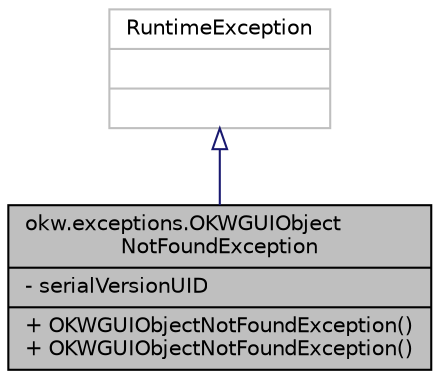 digraph "okw.exceptions.OKWGUIObjectNotFoundException"
{
 // INTERACTIVE_SVG=YES
 // LATEX_PDF_SIZE
  edge [fontname="Helvetica",fontsize="10",labelfontname="Helvetica",labelfontsize="10"];
  node [fontname="Helvetica",fontsize="10",shape=record];
  Node0 [label="{okw.exceptions.OKWGUIObject\lNotFoundException\n|- serialVersionUID\l|+ OKWGUIObjectNotFoundException()\l+ OKWGUIObjectNotFoundException()\l}",height=0.2,width=0.4,color="black", fillcolor="grey75", style="filled", fontcolor="black",tooltip="Diese Ausnahme wird ausgelöst, wenn ein GUI-Objekt zu den im Frame gegebenen Objekterkennungseigensch..."];
  Node1 -> Node0 [dir="back",color="midnightblue",fontsize="10",style="solid",arrowtail="onormal",fontname="Helvetica"];
  Node1 [label="{RuntimeException\n||}",height=0.2,width=0.4,color="grey75", fillcolor="white", style="filled",tooltip=" "];
}
